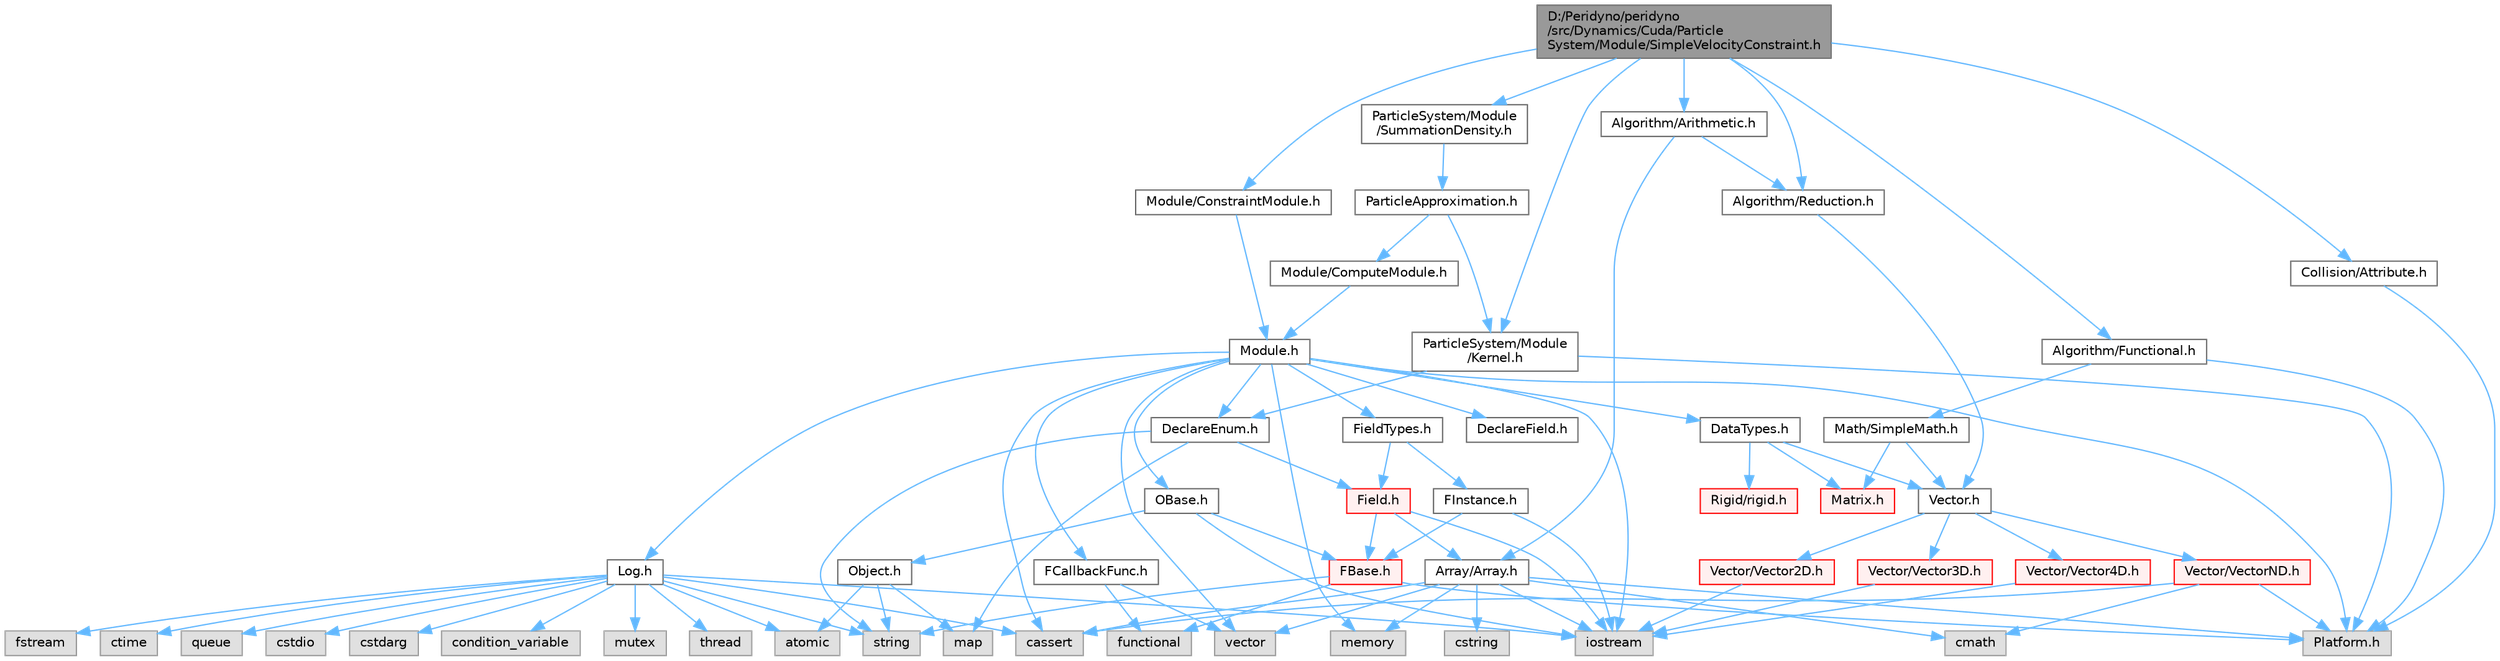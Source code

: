 digraph "D:/Peridyno/peridyno/src/Dynamics/Cuda/ParticleSystem/Module/SimpleVelocityConstraint.h"
{
 // LATEX_PDF_SIZE
  bgcolor="transparent";
  edge [fontname=Helvetica,fontsize=10,labelfontname=Helvetica,labelfontsize=10];
  node [fontname=Helvetica,fontsize=10,shape=box,height=0.2,width=0.4];
  Node1 [id="Node000001",label="D:/Peridyno/peridyno\l/src/Dynamics/Cuda/Particle\lSystem/Module/SimpleVelocityConstraint.h",height=0.2,width=0.4,color="gray40", fillcolor="grey60", style="filled", fontcolor="black",tooltip=" "];
  Node1 -> Node2 [id="edge1_Node000001_Node000002",color="steelblue1",style="solid",tooltip=" "];
  Node2 [id="Node000002",label="Module/ConstraintModule.h",height=0.2,width=0.4,color="grey40", fillcolor="white", style="filled",URL="$_constraint_module_8h.html",tooltip=" "];
  Node2 -> Node3 [id="edge2_Node000002_Node000003",color="steelblue1",style="solid",tooltip=" "];
  Node3 [id="Node000003",label="Module.h",height=0.2,width=0.4,color="grey40", fillcolor="white", style="filled",URL="$_module_8h.html",tooltip=" "];
  Node3 -> Node4 [id="edge3_Node000003_Node000004",color="steelblue1",style="solid",tooltip=" "];
  Node4 [id="Node000004",label="Platform.h",height=0.2,width=0.4,color="grey60", fillcolor="#E0E0E0", style="filled",tooltip=" "];
  Node3 -> Node5 [id="edge4_Node000003_Node000005",color="steelblue1",style="solid",tooltip=" "];
  Node5 [id="Node000005",label="memory",height=0.2,width=0.4,color="grey60", fillcolor="#E0E0E0", style="filled",tooltip=" "];
  Node3 -> Node6 [id="edge5_Node000003_Node000006",color="steelblue1",style="solid",tooltip=" "];
  Node6 [id="Node000006",label="vector",height=0.2,width=0.4,color="grey60", fillcolor="#E0E0E0", style="filled",tooltip=" "];
  Node3 -> Node7 [id="edge6_Node000003_Node000007",color="steelblue1",style="solid",tooltip=" "];
  Node7 [id="Node000007",label="cassert",height=0.2,width=0.4,color="grey60", fillcolor="#E0E0E0", style="filled",tooltip=" "];
  Node3 -> Node8 [id="edge7_Node000003_Node000008",color="steelblue1",style="solid",tooltip=" "];
  Node8 [id="Node000008",label="iostream",height=0.2,width=0.4,color="grey60", fillcolor="#E0E0E0", style="filled",tooltip=" "];
  Node3 -> Node9 [id="edge8_Node000003_Node000009",color="steelblue1",style="solid",tooltip=" "];
  Node9 [id="Node000009",label="OBase.h",height=0.2,width=0.4,color="grey40", fillcolor="white", style="filled",URL="$_o_base_8h.html",tooltip=" "];
  Node9 -> Node8 [id="edge9_Node000009_Node000008",color="steelblue1",style="solid",tooltip=" "];
  Node9 -> Node10 [id="edge10_Node000009_Node000010",color="steelblue1",style="solid",tooltip=" "];
  Node10 [id="Node000010",label="FBase.h",height=0.2,width=0.4,color="red", fillcolor="#FFF0F0", style="filled",URL="$_f_base_8h.html",tooltip=" "];
  Node10 -> Node4 [id="edge11_Node000010_Node000004",color="steelblue1",style="solid",tooltip=" "];
  Node10 -> Node13 [id="edge12_Node000010_Node000013",color="steelblue1",style="solid",tooltip=" "];
  Node13 [id="Node000013",label="string",height=0.2,width=0.4,color="grey60", fillcolor="#E0E0E0", style="filled",tooltip=" "];
  Node10 -> Node14 [id="edge13_Node000010_Node000014",color="steelblue1",style="solid",tooltip=" "];
  Node14 [id="Node000014",label="functional",height=0.2,width=0.4,color="grey60", fillcolor="#E0E0E0", style="filled",tooltip=" "];
  Node9 -> Node16 [id="edge14_Node000009_Node000016",color="steelblue1",style="solid",tooltip=" "];
  Node16 [id="Node000016",label="Object.h",height=0.2,width=0.4,color="grey40", fillcolor="white", style="filled",URL="$_object_8h.html",tooltip=" "];
  Node16 -> Node13 [id="edge15_Node000016_Node000013",color="steelblue1",style="solid",tooltip=" "];
  Node16 -> Node17 [id="edge16_Node000016_Node000017",color="steelblue1",style="solid",tooltip=" "];
  Node17 [id="Node000017",label="atomic",height=0.2,width=0.4,color="grey60", fillcolor="#E0E0E0", style="filled",tooltip=" "];
  Node16 -> Node18 [id="edge17_Node000016_Node000018",color="steelblue1",style="solid",tooltip=" "];
  Node18 [id="Node000018",label="map",height=0.2,width=0.4,color="grey60", fillcolor="#E0E0E0", style="filled",tooltip=" "];
  Node3 -> Node19 [id="edge18_Node000003_Node000019",color="steelblue1",style="solid",tooltip=" "];
  Node19 [id="Node000019",label="Log.h",height=0.2,width=0.4,color="grey40", fillcolor="white", style="filled",URL="$_log_8h.html",tooltip=" "];
  Node19 -> Node20 [id="edge19_Node000019_Node000020",color="steelblue1",style="solid",tooltip=" "];
  Node20 [id="Node000020",label="mutex",height=0.2,width=0.4,color="grey60", fillcolor="#E0E0E0", style="filled",tooltip=" "];
  Node19 -> Node21 [id="edge20_Node000019_Node000021",color="steelblue1",style="solid",tooltip=" "];
  Node21 [id="Node000021",label="thread",height=0.2,width=0.4,color="grey60", fillcolor="#E0E0E0", style="filled",tooltip=" "];
  Node19 -> Node13 [id="edge21_Node000019_Node000013",color="steelblue1",style="solid",tooltip=" "];
  Node19 -> Node22 [id="edge22_Node000019_Node000022",color="steelblue1",style="solid",tooltip=" "];
  Node22 [id="Node000022",label="fstream",height=0.2,width=0.4,color="grey60", fillcolor="#E0E0E0", style="filled",tooltip=" "];
  Node19 -> Node8 [id="edge23_Node000019_Node000008",color="steelblue1",style="solid",tooltip=" "];
  Node19 -> Node23 [id="edge24_Node000019_Node000023",color="steelblue1",style="solid",tooltip=" "];
  Node23 [id="Node000023",label="ctime",height=0.2,width=0.4,color="grey60", fillcolor="#E0E0E0", style="filled",tooltip=" "];
  Node19 -> Node24 [id="edge25_Node000019_Node000024",color="steelblue1",style="solid",tooltip=" "];
  Node24 [id="Node000024",label="queue",height=0.2,width=0.4,color="grey60", fillcolor="#E0E0E0", style="filled",tooltip=" "];
  Node19 -> Node25 [id="edge26_Node000019_Node000025",color="steelblue1",style="solid",tooltip=" "];
  Node25 [id="Node000025",label="cstdio",height=0.2,width=0.4,color="grey60", fillcolor="#E0E0E0", style="filled",tooltip=" "];
  Node19 -> Node7 [id="edge27_Node000019_Node000007",color="steelblue1",style="solid",tooltip=" "];
  Node19 -> Node26 [id="edge28_Node000019_Node000026",color="steelblue1",style="solid",tooltip=" "];
  Node26 [id="Node000026",label="cstdarg",height=0.2,width=0.4,color="grey60", fillcolor="#E0E0E0", style="filled",tooltip=" "];
  Node19 -> Node17 [id="edge29_Node000019_Node000017",color="steelblue1",style="solid",tooltip=" "];
  Node19 -> Node27 [id="edge30_Node000019_Node000027",color="steelblue1",style="solid",tooltip=" "];
  Node27 [id="Node000027",label="condition_variable",height=0.2,width=0.4,color="grey60", fillcolor="#E0E0E0", style="filled",tooltip=" "];
  Node3 -> Node28 [id="edge31_Node000003_Node000028",color="steelblue1",style="solid",tooltip=" "];
  Node28 [id="Node000028",label="DataTypes.h",height=0.2,width=0.4,color="grey40", fillcolor="white", style="filled",URL="$_data_types_8h.html",tooltip=" "];
  Node28 -> Node29 [id="edge32_Node000028_Node000029",color="steelblue1",style="solid",tooltip=" "];
  Node29 [id="Node000029",label="Vector.h",height=0.2,width=0.4,color="grey40", fillcolor="white", style="filled",URL="$_vector_8h.html",tooltip=" "];
  Node29 -> Node30 [id="edge33_Node000029_Node000030",color="steelblue1",style="solid",tooltip=" "];
  Node30 [id="Node000030",label="Vector/Vector2D.h",height=0.2,width=0.4,color="red", fillcolor="#FFF0F0", style="filled",URL="$_vector2_d_8h.html",tooltip=" "];
  Node30 -> Node8 [id="edge34_Node000030_Node000008",color="steelblue1",style="solid",tooltip=" "];
  Node29 -> Node36 [id="edge35_Node000029_Node000036",color="steelblue1",style="solid",tooltip=" "];
  Node36 [id="Node000036",label="Vector/Vector3D.h",height=0.2,width=0.4,color="red", fillcolor="#FFF0F0", style="filled",URL="$_vector3_d_8h.html",tooltip=" "];
  Node36 -> Node8 [id="edge36_Node000036_Node000008",color="steelblue1",style="solid",tooltip=" "];
  Node29 -> Node39 [id="edge37_Node000029_Node000039",color="steelblue1",style="solid",tooltip=" "];
  Node39 [id="Node000039",label="Vector/Vector4D.h",height=0.2,width=0.4,color="red", fillcolor="#FFF0F0", style="filled",URL="$_vector4_d_8h.html",tooltip=" "];
  Node39 -> Node8 [id="edge38_Node000039_Node000008",color="steelblue1",style="solid",tooltip=" "];
  Node29 -> Node42 [id="edge39_Node000029_Node000042",color="steelblue1",style="solid",tooltip=" "];
  Node42 [id="Node000042",label="Vector/VectorND.h",height=0.2,width=0.4,color="red", fillcolor="#FFF0F0", style="filled",URL="$_vector_n_d_8h.html",tooltip=" "];
  Node42 -> Node47 [id="edge40_Node000042_Node000047",color="steelblue1",style="solid",tooltip=" "];
  Node47 [id="Node000047",label="cmath",height=0.2,width=0.4,color="grey60", fillcolor="#E0E0E0", style="filled",tooltip=" "];
  Node42 -> Node7 [id="edge41_Node000042_Node000007",color="steelblue1",style="solid",tooltip=" "];
  Node42 -> Node4 [id="edge42_Node000042_Node000004",color="steelblue1",style="solid",tooltip=" "];
  Node28 -> Node48 [id="edge43_Node000028_Node000048",color="steelblue1",style="solid",tooltip=" "];
  Node48 [id="Node000048",label="Matrix.h",height=0.2,width=0.4,color="red", fillcolor="#FFF0F0", style="filled",URL="$_matrix_8h.html",tooltip=" "];
  Node28 -> Node65 [id="edge44_Node000028_Node000065",color="steelblue1",style="solid",tooltip=" "];
  Node65 [id="Node000065",label="Rigid/rigid.h",height=0.2,width=0.4,color="red", fillcolor="#FFF0F0", style="filled",URL="$rigid_8h.html",tooltip=" "];
  Node3 -> Node69 [id="edge45_Node000003_Node000069",color="steelblue1",style="solid",tooltip=" "];
  Node69 [id="Node000069",label="DeclareEnum.h",height=0.2,width=0.4,color="grey40", fillcolor="white", style="filled",URL="$_declare_enum_8h.html",tooltip=" "];
  Node69 -> Node18 [id="edge46_Node000069_Node000018",color="steelblue1",style="solid",tooltip=" "];
  Node69 -> Node13 [id="edge47_Node000069_Node000013",color="steelblue1",style="solid",tooltip=" "];
  Node69 -> Node70 [id="edge48_Node000069_Node000070",color="steelblue1",style="solid",tooltip=" "];
  Node70 [id="Node000070",label="Field.h",height=0.2,width=0.4,color="red", fillcolor="#FFF0F0", style="filled",URL="$_field_8h.html",tooltip=" "];
  Node70 -> Node8 [id="edge49_Node000070_Node000008",color="steelblue1",style="solid",tooltip=" "];
  Node70 -> Node10 [id="edge50_Node000070_Node000010",color="steelblue1",style="solid",tooltip=" "];
  Node70 -> Node73 [id="edge51_Node000070_Node000073",color="steelblue1",style="solid",tooltip=" "];
  Node73 [id="Node000073",label="Array/Array.h",height=0.2,width=0.4,color="grey40", fillcolor="white", style="filled",URL="$_array_8h.html",tooltip=" "];
  Node73 -> Node4 [id="edge52_Node000073_Node000004",color="steelblue1",style="solid",tooltip=" "];
  Node73 -> Node7 [id="edge53_Node000073_Node000007",color="steelblue1",style="solid",tooltip=" "];
  Node73 -> Node6 [id="edge54_Node000073_Node000006",color="steelblue1",style="solid",tooltip=" "];
  Node73 -> Node8 [id="edge55_Node000073_Node000008",color="steelblue1",style="solid",tooltip=" "];
  Node73 -> Node74 [id="edge56_Node000073_Node000074",color="steelblue1",style="solid",tooltip=" "];
  Node74 [id="Node000074",label="cstring",height=0.2,width=0.4,color="grey60", fillcolor="#E0E0E0", style="filled",tooltip=" "];
  Node73 -> Node5 [id="edge57_Node000073_Node000005",color="steelblue1",style="solid",tooltip=" "];
  Node73 -> Node47 [id="edge58_Node000073_Node000047",color="steelblue1",style="solid",tooltip=" "];
  Node3 -> Node84 [id="edge59_Node000003_Node000084",color="steelblue1",style="solid",tooltip=" "];
  Node84 [id="Node000084",label="DeclareField.h",height=0.2,width=0.4,color="grey40", fillcolor="white", style="filled",URL="$_declare_field_8h.html",tooltip=" "];
  Node3 -> Node85 [id="edge60_Node000003_Node000085",color="steelblue1",style="solid",tooltip=" "];
  Node85 [id="Node000085",label="FCallbackFunc.h",height=0.2,width=0.4,color="grey40", fillcolor="white", style="filled",URL="$_f_callback_func_8h.html",tooltip=" "];
  Node85 -> Node6 [id="edge61_Node000085_Node000006",color="steelblue1",style="solid",tooltip=" "];
  Node85 -> Node14 [id="edge62_Node000085_Node000014",color="steelblue1",style="solid",tooltip=" "];
  Node3 -> Node86 [id="edge63_Node000003_Node000086",color="steelblue1",style="solid",tooltip=" "];
  Node86 [id="Node000086",label="FieldTypes.h",height=0.2,width=0.4,color="grey40", fillcolor="white", style="filled",URL="$_field_types_8h.html",tooltip=" "];
  Node86 -> Node70 [id="edge64_Node000086_Node000070",color="steelblue1",style="solid",tooltip=" "];
  Node86 -> Node87 [id="edge65_Node000086_Node000087",color="steelblue1",style="solid",tooltip=" "];
  Node87 [id="Node000087",label="FInstance.h",height=0.2,width=0.4,color="grey40", fillcolor="white", style="filled",URL="$_f_instance_8h.html",tooltip=" "];
  Node87 -> Node8 [id="edge66_Node000087_Node000008",color="steelblue1",style="solid",tooltip=" "];
  Node87 -> Node10 [id="edge67_Node000087_Node000010",color="steelblue1",style="solid",tooltip=" "];
  Node1 -> Node88 [id="edge68_Node000001_Node000088",color="steelblue1",style="solid",tooltip=" "];
  Node88 [id="Node000088",label="Algorithm/Reduction.h",height=0.2,width=0.4,color="grey40", fillcolor="white", style="filled",URL="$_reduction_8h.html",tooltip=" "];
  Node88 -> Node29 [id="edge69_Node000088_Node000029",color="steelblue1",style="solid",tooltip=" "];
  Node1 -> Node89 [id="edge70_Node000001_Node000089",color="steelblue1",style="solid",tooltip=" "];
  Node89 [id="Node000089",label="Algorithm/Functional.h",height=0.2,width=0.4,color="grey40", fillcolor="white", style="filled",URL="$_functional_8h.html",tooltip=" "];
  Node89 -> Node4 [id="edge71_Node000089_Node000004",color="steelblue1",style="solid",tooltip=" "];
  Node89 -> Node81 [id="edge72_Node000089_Node000081",color="steelblue1",style="solid",tooltip=" "];
  Node81 [id="Node000081",label="Math/SimpleMath.h",height=0.2,width=0.4,color="grey40", fillcolor="white", style="filled",URL="$_simple_math_8h.html",tooltip=" "];
  Node81 -> Node29 [id="edge73_Node000081_Node000029",color="steelblue1",style="solid",tooltip=" "];
  Node81 -> Node48 [id="edge74_Node000081_Node000048",color="steelblue1",style="solid",tooltip=" "];
  Node1 -> Node90 [id="edge75_Node000001_Node000090",color="steelblue1",style="solid",tooltip=" "];
  Node90 [id="Node000090",label="Algorithm/Arithmetic.h",height=0.2,width=0.4,color="grey40", fillcolor="white", style="filled",URL="$_arithmetic_8h.html",tooltip=" "];
  Node90 -> Node88 [id="edge76_Node000090_Node000088",color="steelblue1",style="solid",tooltip=" "];
  Node90 -> Node73 [id="edge77_Node000090_Node000073",color="steelblue1",style="solid",tooltip=" "];
  Node1 -> Node91 [id="edge78_Node000001_Node000091",color="steelblue1",style="solid",tooltip=" "];
  Node91 [id="Node000091",label="Collision/Attribute.h",height=0.2,width=0.4,color="grey40", fillcolor="white", style="filled",URL="$_attribute_8h.html",tooltip=" "];
  Node91 -> Node4 [id="edge79_Node000091_Node000004",color="steelblue1",style="solid",tooltip=" "];
  Node1 -> Node92 [id="edge80_Node000001_Node000092",color="steelblue1",style="solid",tooltip=" "];
  Node92 [id="Node000092",label="ParticleSystem/Module\l/Kernel.h",height=0.2,width=0.4,color="grey40", fillcolor="white", style="filled",URL="$_kernel_8h.html",tooltip=" "];
  Node92 -> Node4 [id="edge81_Node000092_Node000004",color="steelblue1",style="solid",tooltip=" "];
  Node92 -> Node69 [id="edge82_Node000092_Node000069",color="steelblue1",style="solid",tooltip=" "];
  Node1 -> Node93 [id="edge83_Node000001_Node000093",color="steelblue1",style="solid",tooltip=" "];
  Node93 [id="Node000093",label="ParticleSystem/Module\l/SummationDensity.h",height=0.2,width=0.4,color="grey40", fillcolor="white", style="filled",URL="$_summation_density_8h.html",tooltip=" "];
  Node93 -> Node94 [id="edge84_Node000093_Node000094",color="steelblue1",style="solid",tooltip=" "];
  Node94 [id="Node000094",label="ParticleApproximation.h",height=0.2,width=0.4,color="grey40", fillcolor="white", style="filled",URL="$_particle_approximation_8h.html",tooltip=" "];
  Node94 -> Node95 [id="edge85_Node000094_Node000095",color="steelblue1",style="solid",tooltip=" "];
  Node95 [id="Node000095",label="Module/ComputeModule.h",height=0.2,width=0.4,color="grey40", fillcolor="white", style="filled",URL="$_compute_module_8h.html",tooltip=" "];
  Node95 -> Node3 [id="edge86_Node000095_Node000003",color="steelblue1",style="solid",tooltip=" "];
  Node94 -> Node92 [id="edge87_Node000094_Node000092",color="steelblue1",style="solid",tooltip=" "];
}
